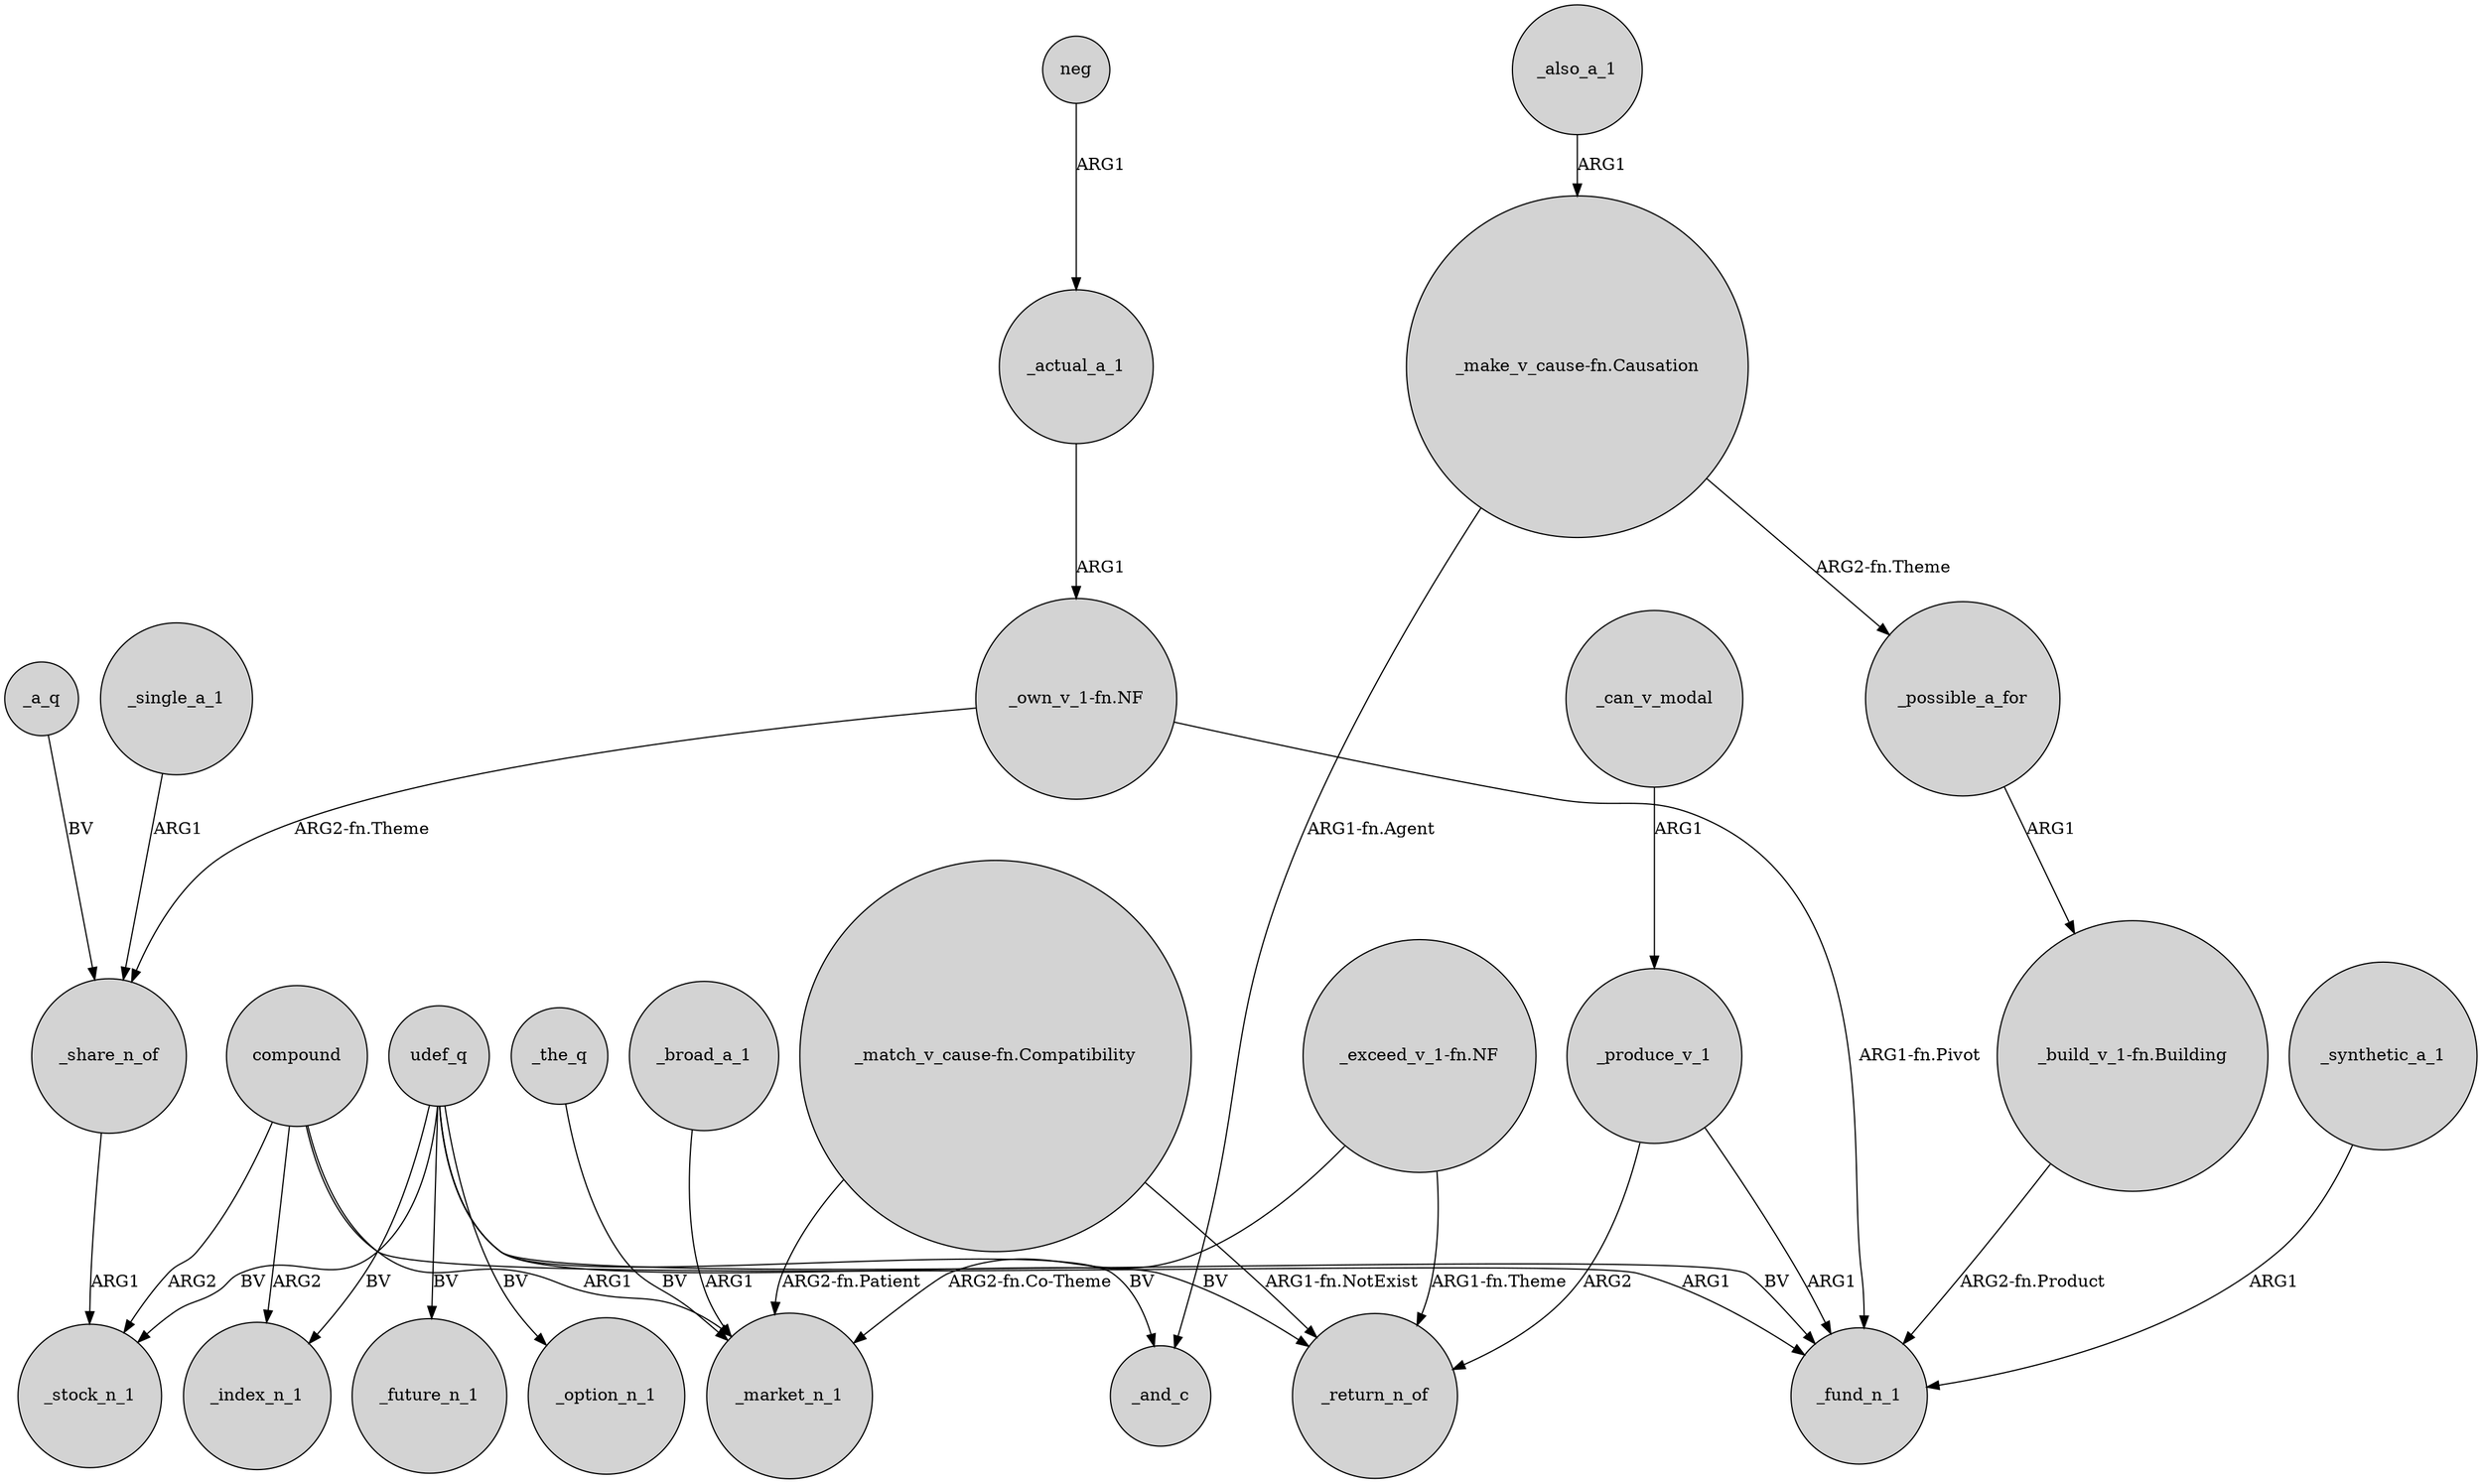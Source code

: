 digraph {
	node [shape=circle style=filled]
	compound -> _index_n_1 [label=ARG2]
	udef_q -> _option_n_1 [label=BV]
	_actual_a_1 -> "_own_v_1-fn.NF" [label=ARG1]
	neg -> _actual_a_1 [label=ARG1]
	udef_q -> _return_n_of [label=BV]
	_broad_a_1 -> _market_n_1 [label=ARG1]
	"_exceed_v_1-fn.NF" -> _market_n_1 [label="ARG2-fn.Co-Theme"]
	udef_q -> _index_n_1 [label=BV]
	"_make_v_cause-fn.Causation" -> _possible_a_for [label="ARG2-fn.Theme"]
	_produce_v_1 -> _fund_n_1 [label=ARG1]
	"_exceed_v_1-fn.NF" -> _return_n_of [label="ARG1-fn.Theme"]
	_a_q -> _share_n_of [label=BV]
	"_match_v_cause-fn.Compatibility" -> _market_n_1 [label="ARG2-fn.Patient"]
	compound -> _stock_n_1 [label=ARG2]
	"_own_v_1-fn.NF" -> _fund_n_1 [label="ARG1-fn.Pivot"]
	udef_q -> _stock_n_1 [label=BV]
	_produce_v_1 -> _return_n_of [label=ARG2]
	_also_a_1 -> "_make_v_cause-fn.Causation" [label=ARG1]
	udef_q -> _future_n_1 [label=BV]
	udef_q -> _fund_n_1 [label=BV]
	"_build_v_1-fn.Building" -> _fund_n_1 [label="ARG2-fn.Product"]
	"_match_v_cause-fn.Compatibility" -> _return_n_of [label="ARG1-fn.NotExist"]
	"_own_v_1-fn.NF" -> _share_n_of [label="ARG2-fn.Theme"]
	compound -> _market_n_1 [label=ARG1]
	_synthetic_a_1 -> _fund_n_1 [label=ARG1]
	_the_q -> _market_n_1 [label=BV]
	udef_q -> _and_c [label=BV]
	_share_n_of -> _stock_n_1 [label=ARG1]
	_can_v_modal -> _produce_v_1 [label=ARG1]
	_single_a_1 -> _share_n_of [label=ARG1]
	compound -> _fund_n_1 [label=ARG1]
	"_make_v_cause-fn.Causation" -> _and_c [label="ARG1-fn.Agent"]
	_possible_a_for -> "_build_v_1-fn.Building" [label=ARG1]
}
